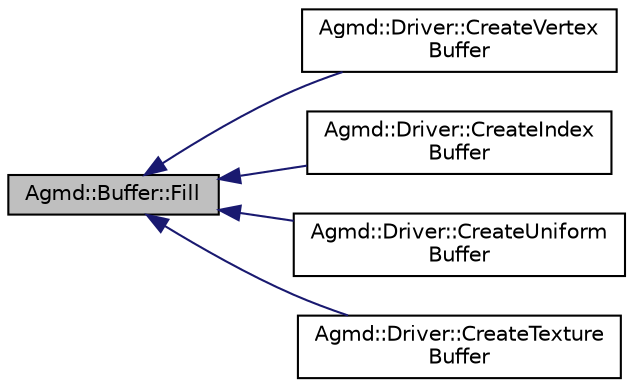 digraph "Agmd::Buffer::Fill"
{
  edge [fontname="Helvetica",fontsize="10",labelfontname="Helvetica",labelfontsize="10"];
  node [fontname="Helvetica",fontsize="10",shape=record];
  rankdir="LR";
  Node1 [label="Agmd::Buffer::Fill",height=0.2,width=0.4,color="black", fillcolor="grey75", style="filled" fontcolor="black"];
  Node1 -> Node2 [dir="back",color="midnightblue",fontsize="10",style="solid"];
  Node2 [label="Agmd::Driver::CreateVertex\lBuffer",height=0.2,width=0.4,color="black", fillcolor="white", style="filled",URL="$class_agmd_1_1_driver.html#a2f28ead26c46cf0d4d44176f7d61ab70"];
  Node1 -> Node3 [dir="back",color="midnightblue",fontsize="10",style="solid"];
  Node3 [label="Agmd::Driver::CreateIndex\lBuffer",height=0.2,width=0.4,color="black", fillcolor="white", style="filled",URL="$class_agmd_1_1_driver.html#a487edfdc09992541069350015f8469f4"];
  Node1 -> Node4 [dir="back",color="midnightblue",fontsize="10",style="solid"];
  Node4 [label="Agmd::Driver::CreateUniform\lBuffer",height=0.2,width=0.4,color="black", fillcolor="white", style="filled",URL="$class_agmd_1_1_driver.html#a578e8bcd7fadd7ca91f9458a3ffbc5b2"];
  Node1 -> Node5 [dir="back",color="midnightblue",fontsize="10",style="solid"];
  Node5 [label="Agmd::Driver::CreateTexture\lBuffer",height=0.2,width=0.4,color="black", fillcolor="white", style="filled",URL="$class_agmd_1_1_driver.html#a3bc39deb272f255473fdff8ce31e3ade"];
}
